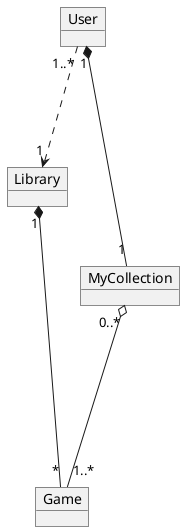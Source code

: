 @startuml 'Domæne model US1+2'
'Alt+D = preview

object Library
object MyCollection
object Game
object User

'A user can use one library, and a library can have many users
User "1..*" ..> "1" Library

'A user contains (must have) one myCollection
User "1" *---- "1" MyCollection

'The MyCollection can have many games and a game can be in many collections
MyCollection "0..*" o---- "1..*" Game

'A Library must have games
Library "1" *---- "*" Game


@enduml

implements ..|>
extends <|-- (is-a)
composition *-- (must-have)
Aggregation o-- (can-have)
Associering <-- (knows-of)
Dependency ..> (uses)
